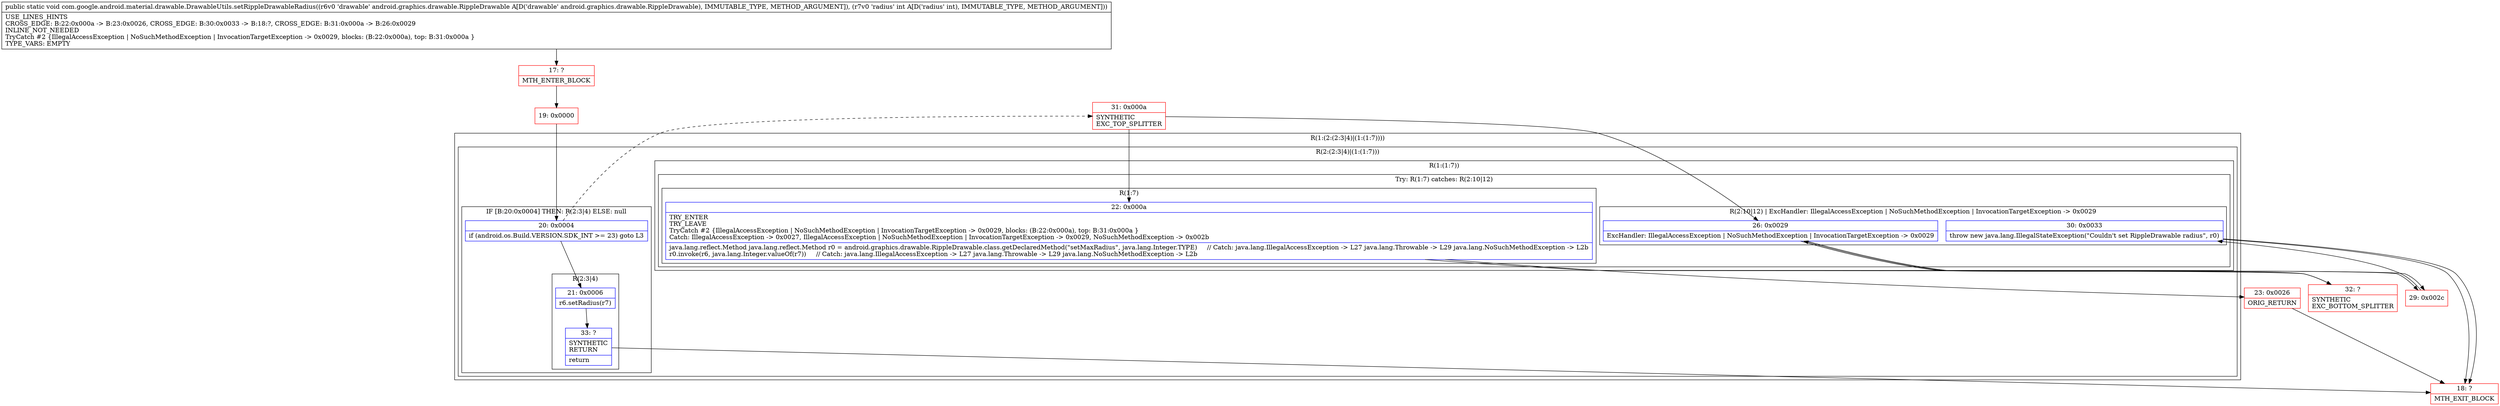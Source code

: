 digraph "CFG forcom.google.android.material.drawable.DrawableUtils.setRippleDrawableRadius(Landroid\/graphics\/drawable\/RippleDrawable;I)V" {
subgraph cluster_Region_1616009132 {
label = "R(1:(2:(2:3|4)|(1:(1:7))))";
node [shape=record,color=blue];
subgraph cluster_Region_1040043387 {
label = "R(2:(2:3|4)|(1:(1:7)))";
node [shape=record,color=blue];
subgraph cluster_IfRegion_324607217 {
label = "IF [B:20:0x0004] THEN: R(2:3|4) ELSE: null";
node [shape=record,color=blue];
Node_20 [shape=record,label="{20\:\ 0x0004|if (android.os.Build.VERSION.SDK_INT \>= 23) goto L3\l}"];
subgraph cluster_Region_1217448705 {
label = "R(2:3|4)";
node [shape=record,color=blue];
Node_21 [shape=record,label="{21\:\ 0x0006|r6.setRadius(r7)\l}"];
Node_33 [shape=record,label="{33\:\ ?|SYNTHETIC\lRETURN\l|return\l}"];
}
}
subgraph cluster_Region_973933192 {
label = "R(1:(1:7))";
node [shape=record,color=blue];
subgraph cluster_TryCatchRegion_1774755495 {
label = "Try: R(1:7) catches: R(2:10|12)";
node [shape=record,color=blue];
subgraph cluster_Region_848883786 {
label = "R(1:7)";
node [shape=record,color=blue];
Node_22 [shape=record,label="{22\:\ 0x000a|TRY_ENTER\lTRY_LEAVE\lTryCatch #2 \{IllegalAccessException \| NoSuchMethodException \| InvocationTargetException \-\> 0x0029, blocks: (B:22:0x000a), top: B:31:0x000a \}\lCatch: IllegalAccessException \-\> 0x0027, IllegalAccessException \| NoSuchMethodException \| InvocationTargetException \-\> 0x0029, NoSuchMethodException \-\> 0x002b\l|java.lang.reflect.Method java.lang.reflect.Method r0 = android.graphics.drawable.RippleDrawable.class.getDeclaredMethod(\"setMaxRadius\", java.lang.Integer.TYPE)     \/\/ Catch: java.lang.IllegalAccessException \-\> L27 java.lang.Throwable \-\> L29 java.lang.NoSuchMethodException \-\> L2b\lr0.invoke(r6, java.lang.Integer.valueOf(r7))     \/\/ Catch: java.lang.IllegalAccessException \-\> L27 java.lang.Throwable \-\> L29 java.lang.NoSuchMethodException \-\> L2b\l}"];
}
subgraph cluster_Region_850242043 {
label = "R(2:10|12) | ExcHandler: IllegalAccessException \| NoSuchMethodException \| InvocationTargetException \-\> 0x0029\l";
node [shape=record,color=blue];
Node_26 [shape=record,label="{26\:\ 0x0029|ExcHandler: IllegalAccessException \| NoSuchMethodException \| InvocationTargetException \-\> 0x0029\l}"];
Node_30 [shape=record,label="{30\:\ 0x0033|throw new java.lang.IllegalStateException(\"Couldn't set RippleDrawable radius\", r0)\l}"];
}
}
}
}
}
subgraph cluster_Region_850242043 {
label = "R(2:10|12) | ExcHandler: IllegalAccessException \| NoSuchMethodException \| InvocationTargetException \-\> 0x0029\l";
node [shape=record,color=blue];
Node_26 [shape=record,label="{26\:\ 0x0029|ExcHandler: IllegalAccessException \| NoSuchMethodException \| InvocationTargetException \-\> 0x0029\l}"];
Node_30 [shape=record,label="{30\:\ 0x0033|throw new java.lang.IllegalStateException(\"Couldn't set RippleDrawable radius\", r0)\l}"];
}
Node_17 [shape=record,color=red,label="{17\:\ ?|MTH_ENTER_BLOCK\l}"];
Node_19 [shape=record,color=red,label="{19\:\ 0x0000}"];
Node_18 [shape=record,color=red,label="{18\:\ ?|MTH_EXIT_BLOCK\l}"];
Node_31 [shape=record,color=red,label="{31\:\ 0x000a|SYNTHETIC\lEXC_TOP_SPLITTER\l}"];
Node_23 [shape=record,color=red,label="{23\:\ 0x0026|ORIG_RETURN\l}"];
Node_32 [shape=record,color=red,label="{32\:\ ?|SYNTHETIC\lEXC_BOTTOM_SPLITTER\l}"];
Node_29 [shape=record,color=red,label="{29\:\ 0x002c}"];
MethodNode[shape=record,label="{public static void com.google.android.material.drawable.DrawableUtils.setRippleDrawableRadius((r6v0 'drawable' android.graphics.drawable.RippleDrawable A[D('drawable' android.graphics.drawable.RippleDrawable), IMMUTABLE_TYPE, METHOD_ARGUMENT]), (r7v0 'radius' int A[D('radius' int), IMMUTABLE_TYPE, METHOD_ARGUMENT]))  | USE_LINES_HINTS\lCROSS_EDGE: B:22:0x000a \-\> B:23:0x0026, CROSS_EDGE: B:30:0x0033 \-\> B:18:?, CROSS_EDGE: B:31:0x000a \-\> B:26:0x0029\lINLINE_NOT_NEEDED\lTryCatch #2 \{IllegalAccessException \| NoSuchMethodException \| InvocationTargetException \-\> 0x0029, blocks: (B:22:0x000a), top: B:31:0x000a \}\lTYPE_VARS: EMPTY\l}"];
MethodNode -> Node_17;Node_20 -> Node_21;
Node_20 -> Node_31[style=dashed];
Node_21 -> Node_33;
Node_33 -> Node_18;
Node_22 -> Node_23;
Node_22 -> Node_32;
Node_26 -> Node_29;
Node_30 -> Node_18;
Node_26 -> Node_29;
Node_30 -> Node_18;
Node_17 -> Node_19;
Node_19 -> Node_20;
Node_31 -> Node_22;
Node_31 -> Node_26;
Node_23 -> Node_18;
Node_32 -> Node_26;
Node_29 -> Node_30;
}

